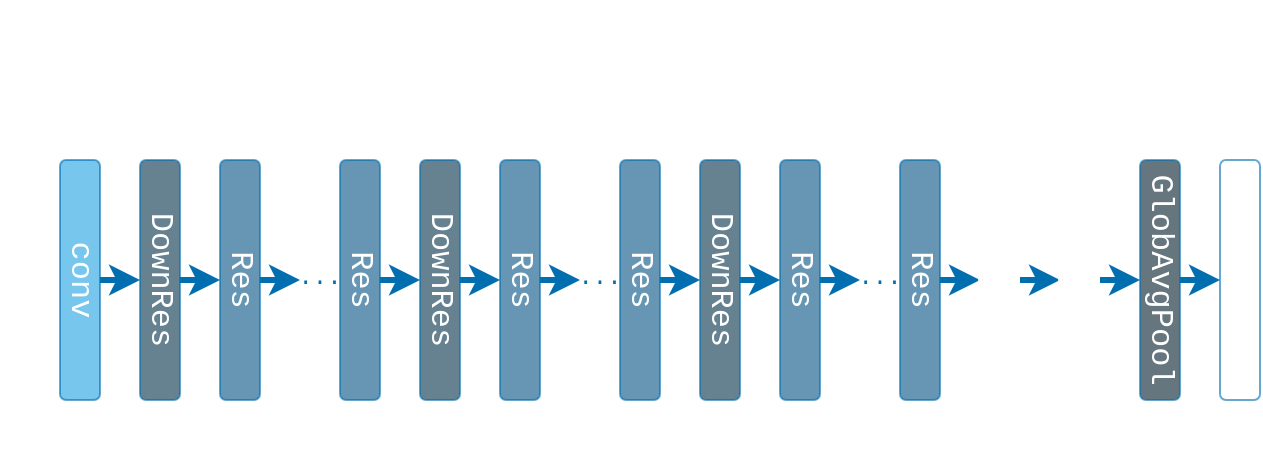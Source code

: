 <mxfile version="21.5.2" type="device">
  <diagram name="Page-1" id="WrtmoV9ny_IJdTC_MbwY">
    <mxGraphModel dx="450" dy="276" grid="1" gridSize="10" guides="1" tooltips="1" connect="1" arrows="1" fold="1" page="1" pageScale="1" pageWidth="850" pageHeight="1100" math="0" shadow="0">
      <root>
        <mxCell id="0" />
        <mxCell id="1" parent="0" />
        <mxCell id="dJswmsO1cnqk50jD3VT--10" value="&lt;font style=&quot;font-size: 16px;&quot; face=&quot;Courier New&quot;&gt;conv&lt;br&gt;&lt;/font&gt;" style="rounded=1;whiteSpace=wrap;html=1;opacity=60;fillColor=#1ba1e2;fontColor=#ffffff;strokeColor=#006EAF;rotation=90;" vertex="1" parent="1">
          <mxGeometry x="20" y="130" width="120" height="20" as="geometry" />
        </mxCell>
        <mxCell id="dJswmsO1cnqk50jD3VT--18" value="" style="endArrow=classic;html=1;rounded=0;fillColor=#1ba1e2;strokeColor=#006EAF;strokeWidth=3;" edge="1" parent="1">
          <mxGeometry width="50" height="50" relative="1" as="geometry">
            <mxPoint x="90" y="140" as="sourcePoint" />
            <mxPoint x="110" y="140" as="targetPoint" />
          </mxGeometry>
        </mxCell>
        <mxCell id="dJswmsO1cnqk50jD3VT--33" value="&lt;font style=&quot;font-size: 16px;&quot; face=&quot;Courier New&quot;&gt;DownRes&lt;/font&gt;" style="rounded=1;whiteSpace=wrap;html=1;opacity=60;fillColor=#002D47;fontColor=#ffffff;strokeColor=#006EAF;rotation=90;" vertex="1" parent="1">
          <mxGeometry x="60" y="130" width="120" height="20" as="geometry" />
        </mxCell>
        <mxCell id="dJswmsO1cnqk50jD3VT--34" value="" style="endArrow=classic;html=1;rounded=0;fillColor=#1ba1e2;strokeColor=#006EAF;strokeWidth=3;" edge="1" parent="1">
          <mxGeometry width="50" height="50" relative="1" as="geometry">
            <mxPoint x="130" y="140" as="sourcePoint" />
            <mxPoint x="150" y="140" as="targetPoint" />
          </mxGeometry>
        </mxCell>
        <mxCell id="dJswmsO1cnqk50jD3VT--36" value="&lt;font style=&quot;font-size: 16px;&quot; face=&quot;Courier New&quot;&gt;Res&lt;/font&gt;" style="rounded=1;whiteSpace=wrap;html=1;opacity=60;fillColor=#005080;fontColor=#ffffff;strokeColor=#006EAF;rotation=90;" vertex="1" parent="1">
          <mxGeometry x="100" y="130" width="120" height="20" as="geometry" />
        </mxCell>
        <mxCell id="dJswmsO1cnqk50jD3VT--37" value="" style="endArrow=classic;html=1;rounded=0;fillColor=#1ba1e2;strokeColor=#006EAF;strokeWidth=3;" edge="1" parent="1">
          <mxGeometry width="50" height="50" relative="1" as="geometry">
            <mxPoint x="170" y="140" as="sourcePoint" />
            <mxPoint x="190" y="140" as="targetPoint" />
          </mxGeometry>
        </mxCell>
        <mxCell id="dJswmsO1cnqk50jD3VT--38" value="&lt;font style=&quot;font-size: 16px;&quot; face=&quot;Courier New&quot;&gt;Res&lt;/font&gt;" style="rounded=1;whiteSpace=wrap;html=1;opacity=60;fillColor=#005080;fontColor=#ffffff;strokeColor=#006EAF;rotation=90;" vertex="1" parent="1">
          <mxGeometry x="160" y="130" width="120" height="20" as="geometry" />
        </mxCell>
        <mxCell id="dJswmsO1cnqk50jD3VT--39" value="" style="endArrow=classic;html=1;rounded=0;fillColor=#1ba1e2;strokeColor=#006EAF;strokeWidth=3;" edge="1" parent="1">
          <mxGeometry width="50" height="50" relative="1" as="geometry">
            <mxPoint x="230" y="140" as="sourcePoint" />
            <mxPoint x="250" y="140" as="targetPoint" />
          </mxGeometry>
        </mxCell>
        <mxCell id="dJswmsO1cnqk50jD3VT--40" value="&lt;font face=&quot;Courier New&quot; color=&quot;#006eaf&quot;&gt;...&lt;/font&gt;" style="text;html=1;strokeColor=none;fillColor=none;align=center;verticalAlign=middle;whiteSpace=wrap;rounded=0;" vertex="1" parent="1">
          <mxGeometry x="170" y="123" width="60" height="30" as="geometry" />
        </mxCell>
        <mxCell id="dJswmsO1cnqk50jD3VT--62" value="&lt;font style=&quot;font-size: 16px;&quot; face=&quot;Courier New&quot;&gt;DownRes&lt;/font&gt;" style="rounded=1;whiteSpace=wrap;html=1;opacity=60;fillColor=#002D47;fontColor=#ffffff;strokeColor=#006EAF;rotation=90;" vertex="1" parent="1">
          <mxGeometry x="200" y="130" width="120" height="20" as="geometry" />
        </mxCell>
        <mxCell id="dJswmsO1cnqk50jD3VT--63" value="" style="endArrow=classic;html=1;rounded=0;fillColor=#1ba1e2;strokeColor=#006EAF;strokeWidth=3;" edge="1" parent="1">
          <mxGeometry width="50" height="50" relative="1" as="geometry">
            <mxPoint x="270" y="140" as="sourcePoint" />
            <mxPoint x="290" y="140" as="targetPoint" />
          </mxGeometry>
        </mxCell>
        <mxCell id="dJswmsO1cnqk50jD3VT--64" value="&lt;font style=&quot;font-size: 16px;&quot; face=&quot;Courier New&quot;&gt;Res&lt;/font&gt;" style="rounded=1;whiteSpace=wrap;html=1;opacity=60;fillColor=#005080;fontColor=#ffffff;strokeColor=#006EAF;rotation=90;" vertex="1" parent="1">
          <mxGeometry x="240" y="130" width="120" height="20" as="geometry" />
        </mxCell>
        <mxCell id="dJswmsO1cnqk50jD3VT--65" value="" style="endArrow=classic;html=1;rounded=0;fillColor=#1ba1e2;strokeColor=#006EAF;strokeWidth=3;" edge="1" parent="1">
          <mxGeometry width="50" height="50" relative="1" as="geometry">
            <mxPoint x="310" y="140" as="sourcePoint" />
            <mxPoint x="330" y="140" as="targetPoint" />
          </mxGeometry>
        </mxCell>
        <mxCell id="dJswmsO1cnqk50jD3VT--66" value="&lt;font style=&quot;font-size: 16px;&quot; face=&quot;Courier New&quot;&gt;Res&lt;/font&gt;" style="rounded=1;whiteSpace=wrap;html=1;opacity=60;fillColor=#005080;fontColor=#ffffff;strokeColor=#006EAF;rotation=90;" vertex="1" parent="1">
          <mxGeometry x="300" y="130" width="120" height="20" as="geometry" />
        </mxCell>
        <mxCell id="dJswmsO1cnqk50jD3VT--67" value="" style="endArrow=classic;html=1;rounded=0;fillColor=#1ba1e2;strokeColor=#006EAF;strokeWidth=3;" edge="1" parent="1">
          <mxGeometry width="50" height="50" relative="1" as="geometry">
            <mxPoint x="370" y="140" as="sourcePoint" />
            <mxPoint x="390" y="140" as="targetPoint" />
          </mxGeometry>
        </mxCell>
        <mxCell id="dJswmsO1cnqk50jD3VT--68" value="&lt;font face=&quot;Courier New&quot; color=&quot;#006eaf&quot;&gt;...&lt;/font&gt;" style="text;html=1;strokeColor=none;fillColor=none;align=center;verticalAlign=middle;whiteSpace=wrap;rounded=0;" vertex="1" parent="1">
          <mxGeometry x="310" y="123" width="60" height="30" as="geometry" />
        </mxCell>
        <mxCell id="dJswmsO1cnqk50jD3VT--69" value="&lt;font style=&quot;font-size: 16px;&quot; face=&quot;Courier New&quot;&gt;DownRes&lt;/font&gt;" style="rounded=1;whiteSpace=wrap;html=1;opacity=60;fillColor=#002D47;fontColor=#ffffff;strokeColor=#006EAF;rotation=90;" vertex="1" parent="1">
          <mxGeometry x="340" y="130" width="120" height="20" as="geometry" />
        </mxCell>
        <mxCell id="dJswmsO1cnqk50jD3VT--70" value="" style="endArrow=classic;html=1;rounded=0;fillColor=#1ba1e2;strokeColor=#006EAF;strokeWidth=3;" edge="1" parent="1">
          <mxGeometry width="50" height="50" relative="1" as="geometry">
            <mxPoint x="410" y="140" as="sourcePoint" />
            <mxPoint x="430" y="140" as="targetPoint" />
          </mxGeometry>
        </mxCell>
        <mxCell id="dJswmsO1cnqk50jD3VT--71" value="&lt;font style=&quot;font-size: 16px;&quot; face=&quot;Courier New&quot;&gt;Res&lt;/font&gt;" style="rounded=1;whiteSpace=wrap;html=1;opacity=60;fillColor=#005080;fontColor=#ffffff;strokeColor=#006EAF;rotation=90;" vertex="1" parent="1">
          <mxGeometry x="380" y="130" width="120" height="20" as="geometry" />
        </mxCell>
        <mxCell id="dJswmsO1cnqk50jD3VT--72" value="" style="endArrow=classic;html=1;rounded=0;fillColor=#1ba1e2;strokeColor=#006EAF;strokeWidth=3;" edge="1" parent="1">
          <mxGeometry width="50" height="50" relative="1" as="geometry">
            <mxPoint x="450" y="140" as="sourcePoint" />
            <mxPoint x="470" y="140" as="targetPoint" />
          </mxGeometry>
        </mxCell>
        <mxCell id="dJswmsO1cnqk50jD3VT--73" value="&lt;font style=&quot;font-size: 16px;&quot; face=&quot;Courier New&quot;&gt;Res&lt;/font&gt;" style="rounded=1;whiteSpace=wrap;html=1;opacity=60;fillColor=#005080;fontColor=#ffffff;strokeColor=#006EAF;rotation=90;" vertex="1" parent="1">
          <mxGeometry x="440" y="130" width="120" height="20" as="geometry" />
        </mxCell>
        <mxCell id="dJswmsO1cnqk50jD3VT--74" value="" style="endArrow=classic;html=1;rounded=0;fillColor=#1ba1e2;strokeColor=#006EAF;strokeWidth=3;" edge="1" parent="1">
          <mxGeometry width="50" height="50" relative="1" as="geometry">
            <mxPoint x="510" y="140" as="sourcePoint" />
            <mxPoint x="530" y="140" as="targetPoint" />
          </mxGeometry>
        </mxCell>
        <mxCell id="dJswmsO1cnqk50jD3VT--75" value="&lt;font face=&quot;Courier New&quot; color=&quot;#006eaf&quot;&gt;...&lt;/font&gt;" style="text;html=1;strokeColor=none;fillColor=none;align=center;verticalAlign=middle;whiteSpace=wrap;rounded=0;" vertex="1" parent="1">
          <mxGeometry x="450" y="123" width="60" height="30" as="geometry" />
        </mxCell>
        <mxCell id="dJswmsO1cnqk50jD3VT--79" value="" style="shape=curlyBracket;whiteSpace=wrap;html=1;rounded=1;flipH=1;labelPosition=right;verticalLabelPosition=middle;align=left;verticalAlign=middle;direction=south;fillColor=#FFFFFF;fontColor=#FFFFFF;strokeColor=#FFFFFF;strokeWidth=2;" vertex="1" parent="1">
          <mxGeometry x="110" y="50" width="120" height="20" as="geometry" />
        </mxCell>
        <mxCell id="dJswmsO1cnqk50jD3VT--81" value="Stage 1&lt;br&gt;&lt;div&gt;B&lt;sub&gt;1&lt;/sub&gt; blocks&lt;/div&gt;&lt;div&gt;C&lt;sub&gt;1&lt;/sub&gt; x H x W&lt;br&gt;&lt;/div&gt;" style="text;html=1;strokeColor=none;fillColor=none;align=center;verticalAlign=middle;whiteSpace=wrap;rounded=0;fontFamily=Courier New;fontColor=#FFFFFF;" vertex="1" parent="1">
          <mxGeometry x="110" width="120" height="50" as="geometry" />
        </mxCell>
        <mxCell id="dJswmsO1cnqk50jD3VT--82" value="" style="shape=curlyBracket;whiteSpace=wrap;html=1;rounded=1;flipH=1;labelPosition=right;verticalLabelPosition=middle;align=left;verticalAlign=middle;direction=south;fillColor=#FFFFFF;fontColor=#FFFFFF;strokeColor=#FFFFFF;strokeWidth=2;" vertex="1" parent="1">
          <mxGeometry x="250" y="50" width="120" height="20" as="geometry" />
        </mxCell>
        <mxCell id="dJswmsO1cnqk50jD3VT--83" value="Stage 2&lt;br&gt;&lt;div&gt;B&lt;sub&gt;2&lt;/sub&gt; blocks&lt;/div&gt;&lt;div&gt;C&lt;sub&gt;2&lt;/sub&gt; x H//2 x W//2&lt;br&gt;&lt;/div&gt;" style="text;html=1;strokeColor=none;fillColor=none;align=center;verticalAlign=middle;whiteSpace=wrap;rounded=0;fontFamily=Courier New;fontColor=#FFFFFF;" vertex="1" parent="1">
          <mxGeometry x="250" width="120" height="50" as="geometry" />
        </mxCell>
        <mxCell id="dJswmsO1cnqk50jD3VT--84" value="" style="shape=curlyBracket;whiteSpace=wrap;html=1;rounded=1;flipH=1;labelPosition=right;verticalLabelPosition=middle;align=left;verticalAlign=middle;direction=south;fillColor=#FFFFFF;fontColor=#FFFFFF;strokeColor=#FFFFFF;strokeWidth=2;" vertex="1" parent="1">
          <mxGeometry x="390" y="50" width="120" height="20" as="geometry" />
        </mxCell>
        <mxCell id="dJswmsO1cnqk50jD3VT--85" value="Stage 3&lt;br&gt;&lt;div&gt;B&lt;sub&gt;3&lt;/sub&gt; blocks&lt;/div&gt;&lt;div&gt;C&lt;sub&gt;3&lt;/sub&gt; x H//4 x W//4&lt;br&gt;&lt;/div&gt;" style="text;html=1;strokeColor=none;fillColor=none;align=center;verticalAlign=middle;whiteSpace=wrap;rounded=0;fontFamily=Courier New;fontColor=#FFFFFF;" vertex="1" parent="1">
          <mxGeometry x="390" width="120" height="50" as="geometry" />
        </mxCell>
        <mxCell id="dJswmsO1cnqk50jD3VT--86" value="&lt;font style=&quot;font-size: 16px;&quot; face=&quot;Courier New&quot;&gt;BN&lt;br&gt;&lt;/font&gt;" style="rounded=1;whiteSpace=wrap;html=1;fillColor=none;fontColor=#ffffff;strokeColor=#FFFFFF;rotation=90;dashed=1;strokeWidth=2;opacity=80;" vertex="1" parent="1">
          <mxGeometry x="480" y="130" width="120" height="20" as="geometry" />
        </mxCell>
        <mxCell id="dJswmsO1cnqk50jD3VT--87" value="" style="endArrow=classic;html=1;rounded=0;fillColor=#1ba1e2;strokeColor=#006EAF;strokeWidth=3;" edge="1" parent="1">
          <mxGeometry width="50" height="50" relative="1" as="geometry">
            <mxPoint x="550" y="140" as="sourcePoint" />
            <mxPoint x="570" y="140" as="targetPoint" />
          </mxGeometry>
        </mxCell>
        <mxCell id="dJswmsO1cnqk50jD3VT--88" value="&lt;font style=&quot;font-size: 16px;&quot; face=&quot;Courier New&quot;&gt;ReLU&lt;br&gt;&lt;/font&gt;" style="rounded=1;whiteSpace=wrap;html=1;fillColor=none;fontColor=#ffffff;strokeColor=#FFFFFF;rotation=90;dashed=1;strokeWidth=2;opacity=80;" vertex="1" parent="1">
          <mxGeometry x="520" y="130" width="120" height="20" as="geometry" />
        </mxCell>
        <mxCell id="dJswmsO1cnqk50jD3VT--89" value="" style="endArrow=classic;html=1;rounded=0;fillColor=#1ba1e2;strokeColor=#006EAF;strokeWidth=3;" edge="1" parent="1">
          <mxGeometry width="50" height="50" relative="1" as="geometry">
            <mxPoint x="590" y="140" as="sourcePoint" />
            <mxPoint x="610" y="140" as="targetPoint" />
          </mxGeometry>
        </mxCell>
        <mxCell id="dJswmsO1cnqk50jD3VT--90" value="&lt;font style=&quot;font-size: 16px;&quot; face=&quot;Courier New&quot;&gt;GlobAvgPool&lt;br&gt;&lt;/font&gt;" style="rounded=1;whiteSpace=wrap;html=1;opacity=60;fillColor=#001B2B;fontColor=#ffffff;strokeColor=#006EAF;rotation=90;" vertex="1" parent="1">
          <mxGeometry x="560" y="130" width="120" height="20" as="geometry" />
        </mxCell>
        <mxCell id="dJswmsO1cnqk50jD3VT--91" value="" style="endArrow=classic;html=1;rounded=0;fillColor=#1ba1e2;strokeColor=#006EAF;strokeWidth=3;" edge="1" parent="1">
          <mxGeometry width="50" height="50" relative="1" as="geometry">
            <mxPoint x="630" y="140" as="sourcePoint" />
            <mxPoint x="650" y="140" as="targetPoint" />
          </mxGeometry>
        </mxCell>
        <mxCell id="dJswmsO1cnqk50jD3VT--92" value="&lt;font style=&quot;font-size: 16px;&quot; face=&quot;Courier New&quot;&gt;FC&lt;br&gt;&lt;/font&gt;" style="rounded=1;whiteSpace=wrap;html=1;opacity=60;fillColor=none;fontColor=#ffffff;strokeColor=#006EAF;rotation=90;" vertex="1" parent="1">
          <mxGeometry x="600" y="130" width="120" height="20" as="geometry" />
        </mxCell>
        <mxCell id="dJswmsO1cnqk50jD3VT--93" value="" style="shape=curlyBracket;whiteSpace=wrap;html=1;rounded=1;flipH=1;labelPosition=right;verticalLabelPosition=middle;align=left;verticalAlign=middle;direction=south;fillColor=#FFFFFF;fontColor=#FFFFFF;strokeColor=#FFFFFF;" vertex="1" parent="1">
          <mxGeometry x="530" y="50" width="60" height="20" as="geometry" />
        </mxCell>
        <mxCell id="dJswmsO1cnqk50jD3VT--94" value="If&lt;br&gt;Pre-act" style="text;html=1;strokeColor=none;fillColor=none;align=center;verticalAlign=middle;whiteSpace=wrap;rounded=0;fontFamily=Courier New;fontColor=#FFFFFF;" vertex="1" parent="1">
          <mxGeometry x="530" width="60" height="50" as="geometry" />
        </mxCell>
        <mxCell id="dJswmsO1cnqk50jD3VT--95" value="Input&lt;br&gt;&lt;div&gt;C x H x W&lt;br&gt;&lt;/div&gt;" style="text;html=1;strokeColor=none;fillColor=none;align=center;verticalAlign=middle;whiteSpace=wrap;rounded=0;fontFamily=Courier New;fontColor=#FFFFFF;rotation=0;" vertex="1" parent="1">
          <mxGeometry x="40" y="200" width="80" height="30" as="geometry" />
        </mxCell>
      </root>
    </mxGraphModel>
  </diagram>
</mxfile>
